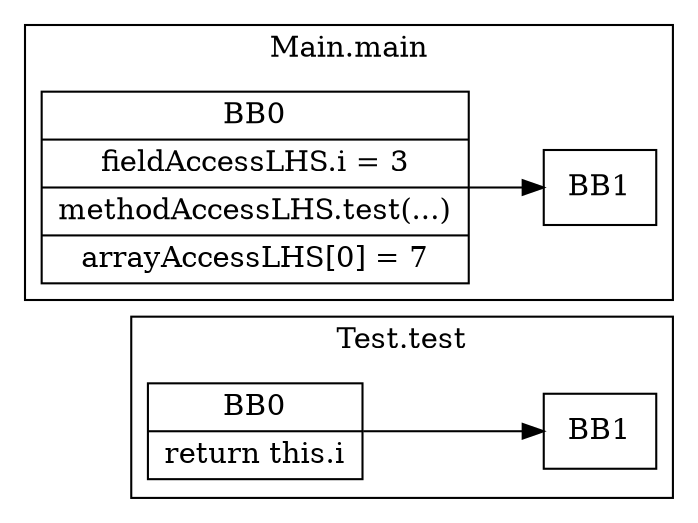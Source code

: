 digraph G {
  graph [ rankdir = "LR" ];
  subgraph cluster_0 {
    label = "Test.test"
    M0_BB0 [
      shape="record"
      label="BB0|return this.i"
    ];
    M0_BB0 -> M0_BB1;
    M0_BB1 [
      shape="record"
      label="BB1"
    ];
  }
  subgraph cluster_1 {
    label = "Main.main"
    M1_BB0 [
      shape="record"
      label="BB0|fieldAccessLHS.i = 3|methodAccessLHS.test(...)|arrayAccessLHS[0] = 7"
    ];
    M1_BB0 -> M1_BB1;
    M1_BB1 [
      shape="record"
      label="BB1"
    ];
  }
}
